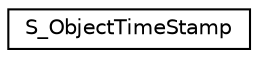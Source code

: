 digraph "Graphical Class Hierarchy"
{
  edge [fontname="Helvetica",fontsize="10",labelfontname="Helvetica",labelfontsize="10"];
  node [fontname="Helvetica",fontsize="10",shape=record];
  rankdir="LR";
  Node0 [label="S_ObjectTimeStamp",height=0.2,width=0.4,color="black", fillcolor="white", style="filled",URL="$structS__ObjectTimeStamp.html"];
}
